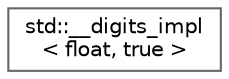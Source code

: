 digraph "Graphical Class Hierarchy"
{
 // LATEX_PDF_SIZE
  bgcolor="transparent";
  edge [fontname=Helvetica,fontsize=10,labelfontname=Helvetica,labelfontsize=10];
  node [fontname=Helvetica,fontsize=10,shape=box,height=0.2,width=0.4];
  rankdir="LR";
  Node0 [id="Node000000",label="std::__digits_impl\l\< float, true \>",height=0.2,width=0.4,color="grey40", fillcolor="white", style="filled",URL="$structstd_1_1____digits__impl_3_01float_00_01true_01_4.html",tooltip=" "];
}
